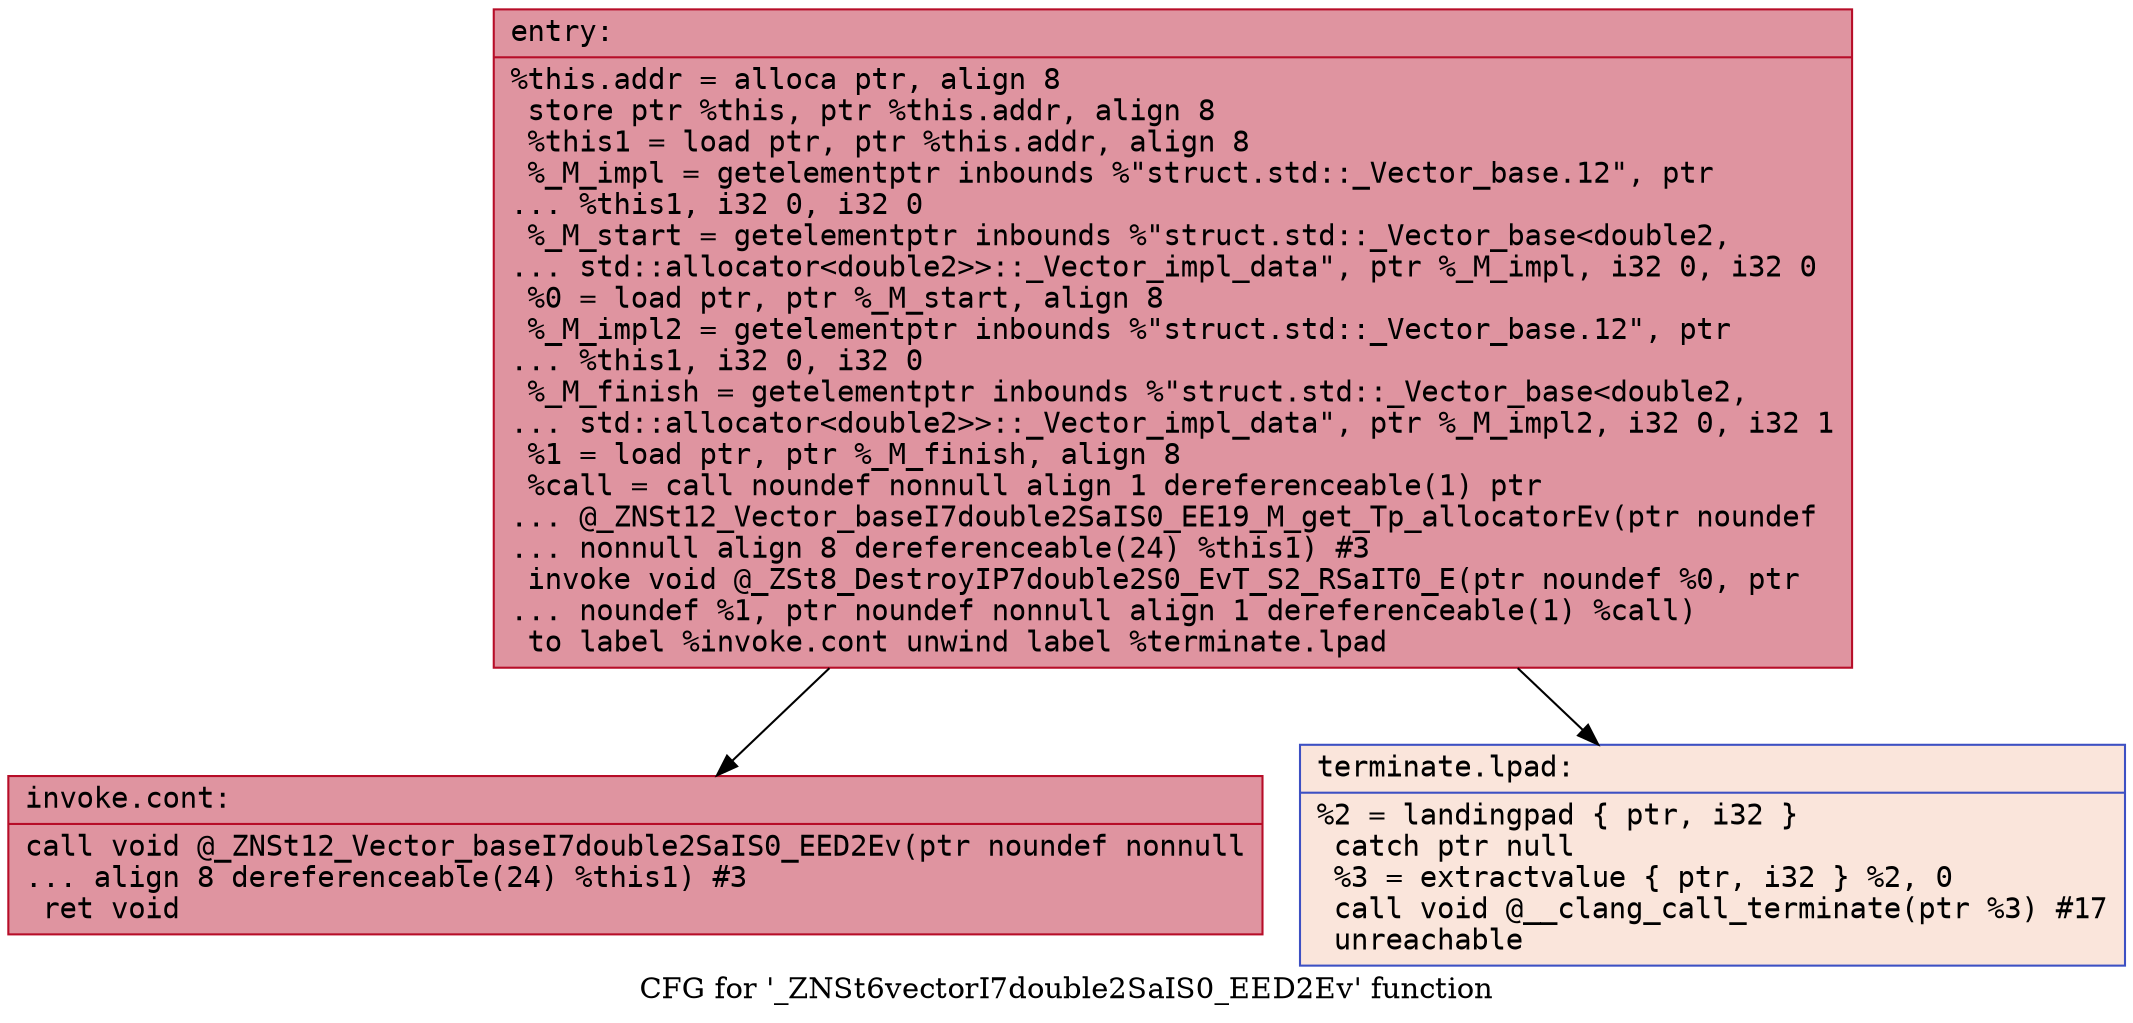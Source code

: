 digraph "CFG for '_ZNSt6vectorI7double2SaIS0_EED2Ev' function" {
	label="CFG for '_ZNSt6vectorI7double2SaIS0_EED2Ev' function";

	Node0x56307d6440c0 [shape=record,color="#b70d28ff", style=filled, fillcolor="#b70d2870" fontname="Courier",label="{entry:\l|  %this.addr = alloca ptr, align 8\l  store ptr %this, ptr %this.addr, align 8\l  %this1 = load ptr, ptr %this.addr, align 8\l  %_M_impl = getelementptr inbounds %\"struct.std::_Vector_base.12\", ptr\l... %this1, i32 0, i32 0\l  %_M_start = getelementptr inbounds %\"struct.std::_Vector_base\<double2,\l... std::allocator\<double2\>\>::_Vector_impl_data\", ptr %_M_impl, i32 0, i32 0\l  %0 = load ptr, ptr %_M_start, align 8\l  %_M_impl2 = getelementptr inbounds %\"struct.std::_Vector_base.12\", ptr\l... %this1, i32 0, i32 0\l  %_M_finish = getelementptr inbounds %\"struct.std::_Vector_base\<double2,\l... std::allocator\<double2\>\>::_Vector_impl_data\", ptr %_M_impl2, i32 0, i32 1\l  %1 = load ptr, ptr %_M_finish, align 8\l  %call = call noundef nonnull align 1 dereferenceable(1) ptr\l... @_ZNSt12_Vector_baseI7double2SaIS0_EE19_M_get_Tp_allocatorEv(ptr noundef\l... nonnull align 8 dereferenceable(24) %this1) #3\l  invoke void @_ZSt8_DestroyIP7double2S0_EvT_S2_RSaIT0_E(ptr noundef %0, ptr\l... noundef %1, ptr noundef nonnull align 1 dereferenceable(1) %call)\l          to label %invoke.cont unwind label %terminate.lpad\l}"];
	Node0x56307d6440c0 -> Node0x56307d6446b0[tooltip="entry -> invoke.cont\nProbability 100.00%" ];
	Node0x56307d6440c0 -> Node0x56307d644970[tooltip="entry -> terminate.lpad\nProbability 0.00%" ];
	Node0x56307d6446b0 [shape=record,color="#b70d28ff", style=filled, fillcolor="#b70d2870" fontname="Courier",label="{invoke.cont:\l|  call void @_ZNSt12_Vector_baseI7double2SaIS0_EED2Ev(ptr noundef nonnull\l... align 8 dereferenceable(24) %this1) #3\l  ret void\l}"];
	Node0x56307d644970 [shape=record,color="#3d50c3ff", style=filled, fillcolor="#f4c5ad70" fontname="Courier",label="{terminate.lpad:\l|  %2 = landingpad \{ ptr, i32 \}\l          catch ptr null\l  %3 = extractvalue \{ ptr, i32 \} %2, 0\l  call void @__clang_call_terminate(ptr %3) #17\l  unreachable\l}"];
}
